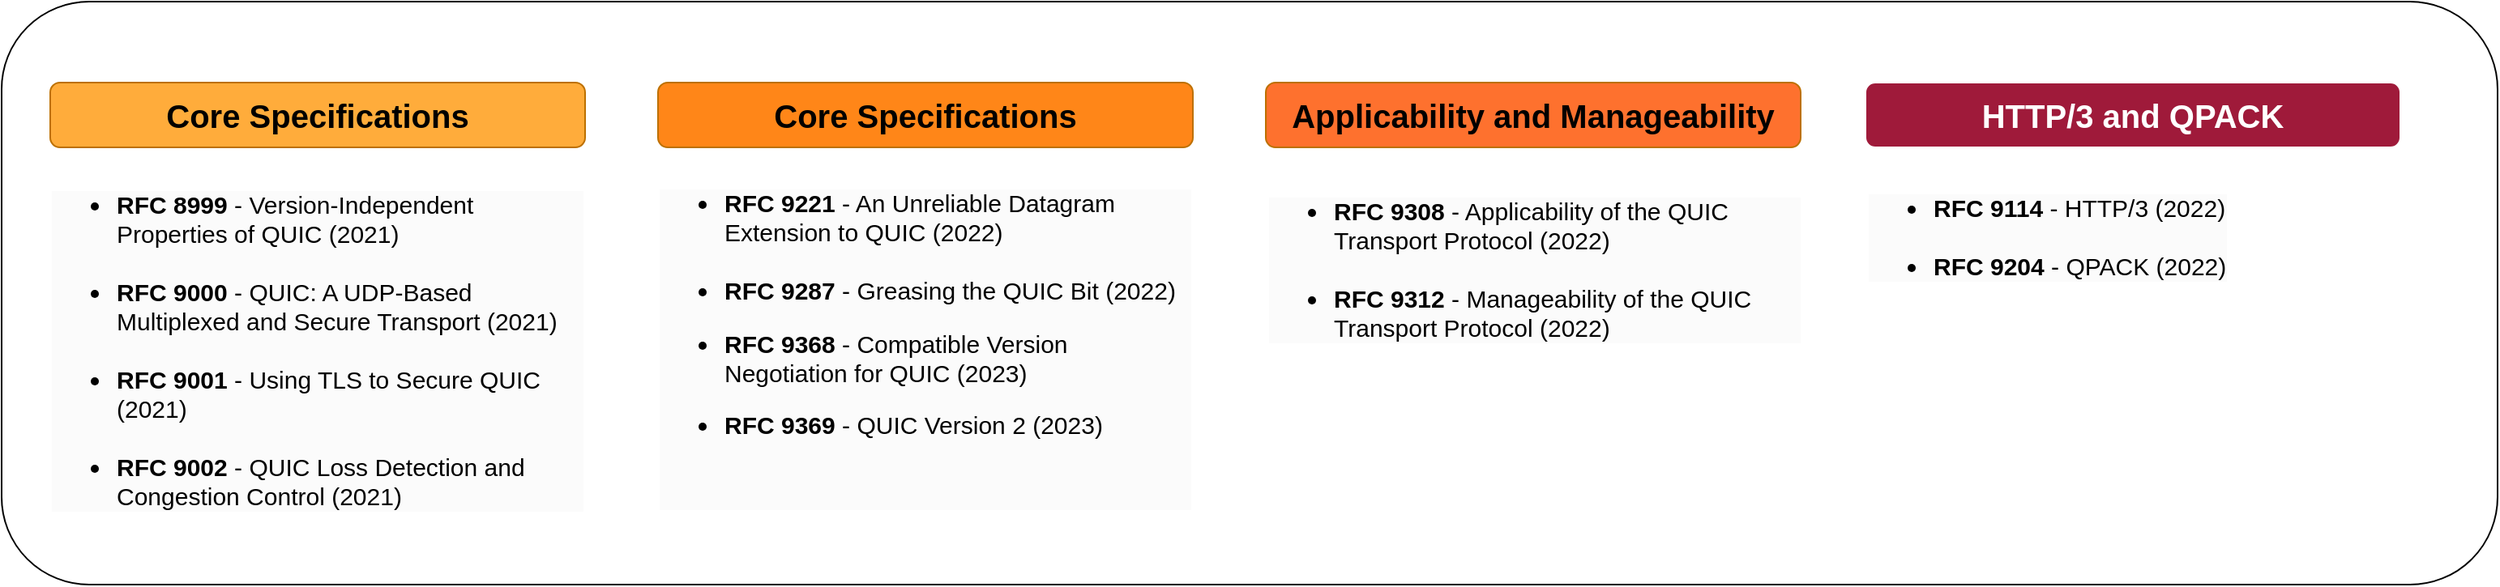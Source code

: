 <mxfile version="24.0.4" type="device">
  <diagram name="Page-1" id="XO1uEtcvXk5sITwfQcsJ">
    <mxGraphModel dx="1687" dy="1005" grid="1" gridSize="10" guides="1" tooltips="1" connect="1" arrows="1" fold="1" page="1" pageScale="1" pageWidth="850" pageHeight="1100" math="0" shadow="0">
      <root>
        <mxCell id="0" />
        <mxCell id="1" parent="0" />
        <mxCell id="YMUsBXSqu54kyh1HqNGp-2" value="&lt;font style=&quot;font-size: 20px;&quot;&gt;&lt;b&gt;Core Specifications&lt;/b&gt;&lt;/font&gt;" style="text;html=1;align=center;verticalAlign=middle;whiteSpace=wrap;rounded=1;fillColor=#ffac3b;fontColor=#000000;strokeColor=#BD7000;" vertex="1" parent="1">
          <mxGeometry x="50" y="270" width="330" height="40" as="geometry" />
        </mxCell>
        <mxCell id="YMUsBXSqu54kyh1HqNGp-4" value="&lt;ul style=&quot;color: rgb(0, 0, 0); font-family: Helvetica; font-style: normal; font-variant-ligatures: normal; font-variant-caps: normal; font-weight: 400; letter-spacing: normal; orphans: 2; text-indent: 0px; text-transform: none; widows: 2; word-spacing: 0px; -webkit-text-stroke-width: 0px; white-space: normal; text-decoration-thickness: initial; text-decoration-style: initial; text-decoration-color: initial; text-align: left; background-color: rgb(251, 251, 251); font-size: 15px;&quot;&gt;&lt;li&gt;&lt;strong&gt;RFC 8999&lt;span&gt;&amp;nbsp;&lt;/span&gt;&lt;/strong&gt;- Version-Independent Properties of QUIC (2021)&lt;/li&gt;&lt;br&gt;&lt;li&gt;&lt;strong&gt;RFC 9000&lt;span&gt;&amp;nbsp;&lt;/span&gt;&lt;/strong&gt;- QUIC: A UDP-Based Multiplexed and Secure Transport (2021)&lt;/li&gt;&lt;br&gt;&lt;li&gt;&lt;strong&gt;RFC 9001&lt;/strong&gt;&lt;span&gt;&amp;nbsp;&lt;/span&gt;- Using TLS to Secure QUIC (2021)&lt;/li&gt;&lt;br&gt;&lt;li&gt;&lt;strong&gt;RFC 9002&lt;/strong&gt;&lt;span&gt;&amp;nbsp;&lt;/span&gt;- QUIC Loss Detection and Congestion Control (2021)&lt;/li&gt;&lt;/ul&gt;" style="text;html=1;align=center;verticalAlign=middle;whiteSpace=wrap;rounded=0;" vertex="1" parent="1">
          <mxGeometry x="50" y="320" width="330" height="230" as="geometry" />
        </mxCell>
        <mxCell id="YMUsBXSqu54kyh1HqNGp-7" value="&lt;font style=&quot;font-size: 20px;&quot;&gt;&lt;b&gt;Core Specifications&lt;/b&gt;&lt;/font&gt;" style="text;html=1;align=center;verticalAlign=middle;whiteSpace=wrap;rounded=1;fillColor=#ff8618;fontColor=#000000;strokeColor=#BD7000;" vertex="1" parent="1">
          <mxGeometry x="425" y="270" width="330" height="40" as="geometry" />
        </mxCell>
        <mxCell id="YMUsBXSqu54kyh1HqNGp-8" value="&lt;ul style=&quot;orphans: 2; text-indent: 0px; widows: 2; text-decoration-thickness: initial; text-decoration-style: initial; text-decoration-color: initial; background-color: rgb(251, 251, 251);&quot;&gt;&lt;li style=&quot;color: rgb(0, 0, 0); font-family: Helvetica; font-size: 15px; font-style: normal; font-variant-ligatures: normal; font-variant-caps: normal; letter-spacing: normal; text-transform: none; word-spacing: 0px; -webkit-text-stroke-width: 0px; white-space: normal; text-align: left;&quot;&gt;&lt;b&gt;RFC 9221&lt;/b&gt; -&lt;strong style=&quot;font-weight: 400;&quot;&gt; &lt;/strong&gt;An U&lt;strong style=&quot;font-weight: 400;&quot;&gt;nreliable Datagram Extension to QUIC&lt;/strong&gt;&amp;nbsp;(2022)&lt;/li&gt;&lt;div style=&quot;text-align: left;&quot;&gt;&lt;span style=&quot;font-size: 15px;&quot;&gt;&lt;br&gt;&lt;/span&gt;&lt;/div&gt;  &lt;li style=&quot;text-align: left; color: rgb(0, 0, 0); font-family: Helvetica; font-size: 15px; font-style: normal; font-variant-ligatures: normal; font-variant-caps: normal; letter-spacing: normal; text-transform: none; word-spacing: 0px; -webkit-text-stroke-width: 0px; white-space: normal;&quot;&gt;&lt;b&gt;RFC 9287&lt;/b&gt; - Greasing the QUIC Bit (2022)&lt;/li&gt;&lt;div style=&quot;text-align: left;&quot;&gt;&lt;br&gt;&lt;/div&gt;  &lt;li style=&quot;text-align: left; color: rgb(0, 0, 0); font-family: Helvetica; font-size: 15px; font-style: normal; font-variant-ligatures: normal; font-variant-caps: normal; letter-spacing: normal; text-transform: none; word-spacing: 0px; -webkit-text-stroke-width: 0px; white-space: normal;&quot;&gt;&lt;b&gt;RFC 9368&lt;/b&gt; - Compatible Version Negotiation for QUIC (2023)&lt;/li&gt;&lt;div style=&quot;text-align: left;&quot;&gt;&lt;br&gt;&lt;/div&gt;  &lt;li style=&quot;text-align: left; color: rgb(0, 0, 0); font-family: Helvetica; font-size: 15px; font-style: normal; font-variant-ligatures: normal; font-variant-caps: normal; letter-spacing: normal; text-transform: none; word-spacing: 0px; -webkit-text-stroke-width: 0px; white-space: normal;&quot;&gt;&lt;b&gt;RFC 9369&lt;/b&gt; - QUIC Version 2 (2023)&lt;/li&gt;&lt;div style=&quot;text-align: left;&quot;&gt;&lt;br&gt;&lt;/div&gt;&lt;div style=&quot;text-align: left;&quot;&gt;&lt;br&gt;&lt;/div&gt;&lt;div style=&quot;text-align: left;&quot;&gt;&lt;br&gt;&lt;/div&gt;&lt;h2 style=&quot;color: rgb(0, 0, 0); font-family: Helvetica; font-size: 15px; font-style: normal; font-variant-ligatures: normal; font-variant-caps: normal; letter-spacing: normal; text-transform: none; word-spacing: 0px; -webkit-text-stroke-width: 0px; white-space: normal; font-weight: 400;&quot; id=&quot;applicability-and-manageability&quot;&gt;&lt;/h2&gt;&lt;/ul&gt;" style="text;html=1;align=center;verticalAlign=middle;whiteSpace=wrap;rounded=0;" vertex="1" parent="1">
          <mxGeometry x="425" y="320" width="330" height="230" as="geometry" />
        </mxCell>
        <mxCell id="YMUsBXSqu54kyh1HqNGp-10" value="&lt;font style=&quot;font-size: 20px;&quot;&gt;&lt;b&gt;Applicability and Manageability&lt;/b&gt;&lt;/font&gt;" style="text;html=1;align=center;verticalAlign=middle;whiteSpace=wrap;rounded=1;fillColor=#fe712e;fontColor=#000000;strokeColor=#BD7000;" vertex="1" parent="1">
          <mxGeometry x="800" y="270" width="330" height="40" as="geometry" />
        </mxCell>
        <mxCell id="YMUsBXSqu54kyh1HqNGp-11" value="&lt;ul style=&quot;color: rgb(0, 0, 0); font-family: Helvetica; font-style: normal; font-variant-ligatures: normal; font-variant-caps: normal; letter-spacing: normal; orphans: 2; text-indent: 0px; text-transform: none; widows: 2; word-spacing: 0px; -webkit-text-stroke-width: 0px; white-space: normal; text-decoration-thickness: initial; text-decoration-style: initial; text-decoration-color: initial; background-color: rgb(251, 251, 251); font-size: 15px;&quot;&gt;&lt;li style=&quot;&quot;&gt;&lt;b&gt;RFC 9308&lt;/b&gt; - Applicability of the QUIC Transport Protocol&amp;nbsp;(2022)&lt;/li&gt;&lt;br&gt;  &lt;li style=&quot;&quot;&gt;&lt;b&gt;RFC 9312 &lt;/b&gt;- Manageability of the QUIC Transport Protocol&amp;nbsp;(2022)&lt;/li&gt;&lt;/ul&gt;" style="text;html=1;align=left;verticalAlign=middle;whiteSpace=wrap;rounded=0;" vertex="1" parent="1">
          <mxGeometry x="800" y="270" width="330" height="230" as="geometry" />
        </mxCell>
        <mxCell id="YMUsBXSqu54kyh1HqNGp-12" value="&lt;font style=&quot;font-size: 20px;&quot;&gt;&lt;b&gt;HTTP/3 and QPACK&lt;/b&gt;&lt;/font&gt;" style="text;html=1;align=center;verticalAlign=middle;whiteSpace=wrap;rounded=1;fillColor=#9f1a3a;fontColor=#ffffff;strokeColor=#FFFFFF;" vertex="1" parent="1">
          <mxGeometry x="1170" y="270" width="330" height="40" as="geometry" />
        </mxCell>
        <mxCell id="YMUsBXSqu54kyh1HqNGp-13" value="&lt;ul style=&quot;color: rgb(0, 0, 0); font-family: Helvetica; font-style: normal; font-variant-ligatures: normal; font-variant-caps: normal; letter-spacing: normal; orphans: 2; text-indent: 0px; text-transform: none; widows: 2; word-spacing: 0px; -webkit-text-stroke-width: 0px; white-space: normal; text-decoration-thickness: initial; text-decoration-style: initial; text-decoration-color: initial; background-color: rgb(251, 251, 251); font-size: 15px;&quot;&gt;&lt;li style=&quot;&quot;&gt;&lt;b&gt;RFC 9114&lt;/b&gt; - HTTP/3 (2022)&lt;/li&gt;&lt;br&gt;  &lt;li style=&quot;&quot;&gt;&lt;b&gt;RFC 9204&lt;/b&gt; - QPACK (2022)&lt;/li&gt;&lt;/ul&gt;" style="text;html=1;align=left;verticalAlign=middle;whiteSpace=wrap;rounded=0;" vertex="1" parent="1">
          <mxGeometry x="1170" y="250" width="330" height="230" as="geometry" />
        </mxCell>
        <mxCell id="YMUsBXSqu54kyh1HqNGp-14" value="" style="rounded=1;whiteSpace=wrap;html=1;fillColor=none;" vertex="1" parent="1">
          <mxGeometry x="20" y="220" width="1540" height="360" as="geometry" />
        </mxCell>
      </root>
    </mxGraphModel>
  </diagram>
</mxfile>
